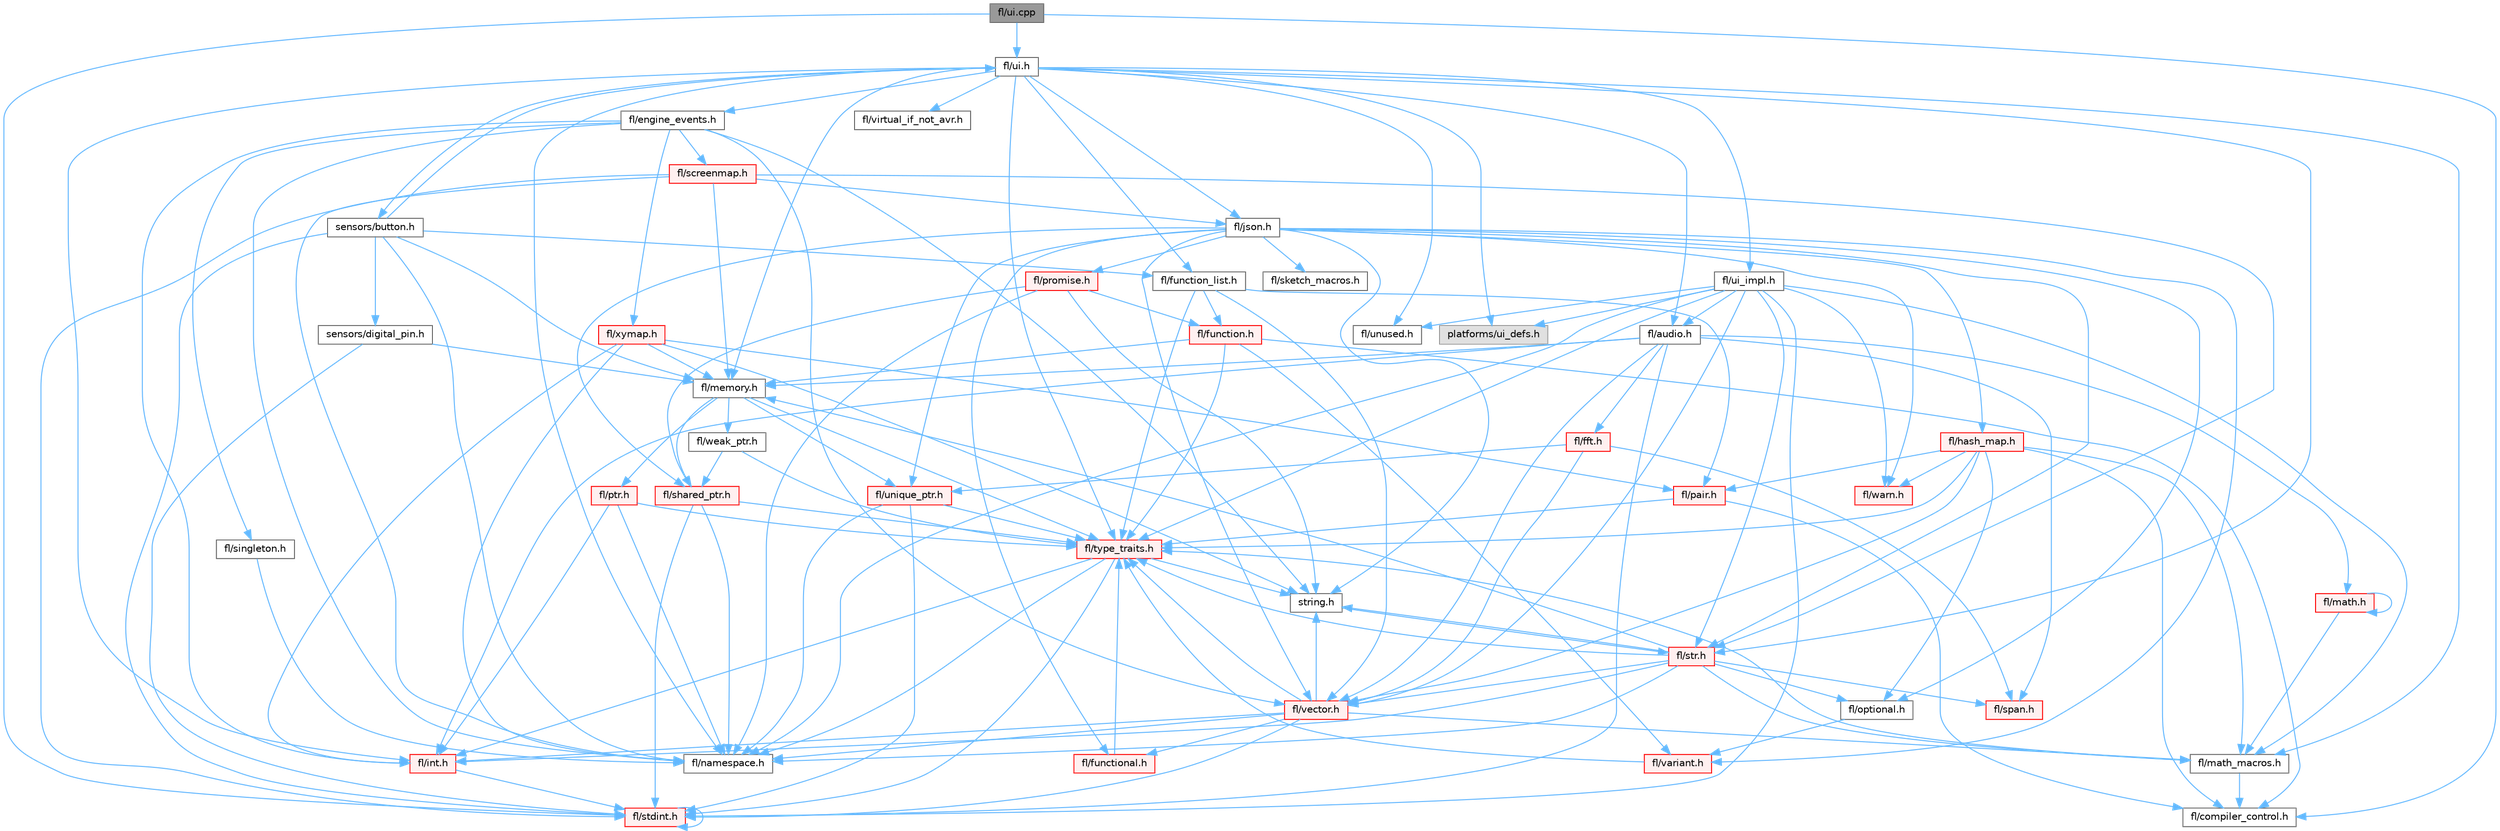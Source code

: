 digraph "fl/ui.cpp"
{
 // INTERACTIVE_SVG=YES
 // LATEX_PDF_SIZE
  bgcolor="transparent";
  edge [fontname=Helvetica,fontsize=10,labelfontname=Helvetica,labelfontsize=10];
  node [fontname=Helvetica,fontsize=10,shape=box,height=0.2,width=0.4];
  Node1 [id="Node000001",label="fl/ui.cpp",height=0.2,width=0.4,color="gray40", fillcolor="grey60", style="filled", fontcolor="black",tooltip=" "];
  Node1 -> Node2 [id="edge1_Node000001_Node000002",color="steelblue1",style="solid",tooltip=" "];
  Node2 [id="Node000002",label="fl/ui.h",height=0.2,width=0.4,color="grey40", fillcolor="white", style="filled",URL="$d9/d3b/ui_8h.html",tooltip=" "];
  Node2 -> Node3 [id="edge2_Node000002_Node000003",color="steelblue1",style="solid",tooltip=" "];
  Node3 [id="Node000003",label="fl/namespace.h",height=0.2,width=0.4,color="grey40", fillcolor="white", style="filled",URL="$df/d2a/namespace_8h.html",tooltip="Implements the FastLED namespace macros."];
  Node2 -> Node4 [id="edge3_Node000002_Node000004",color="steelblue1",style="solid",tooltip=" "];
  Node4 [id="Node000004",label="fl/memory.h",height=0.2,width=0.4,color="grey40", fillcolor="white", style="filled",URL="$dc/d18/memory_8h.html",tooltip=" "];
  Node4 -> Node5 [id="edge4_Node000004_Node000005",color="steelblue1",style="solid",tooltip=" "];
  Node5 [id="Node000005",label="fl/ptr.h",height=0.2,width=0.4,color="red", fillcolor="#FFF0F0", style="filled",URL="$dd/d98/ptr_8h.html",tooltip=" "];
  Node5 -> Node3 [id="edge5_Node000005_Node000003",color="steelblue1",style="solid",tooltip=" "];
  Node5 -> Node8 [id="edge6_Node000005_Node000008",color="steelblue1",style="solid",tooltip=" "];
  Node8 [id="Node000008",label="fl/type_traits.h",height=0.2,width=0.4,color="red", fillcolor="#FFF0F0", style="filled",URL="$df/d63/type__traits_8h.html",tooltip=" "];
  Node8 -> Node9 [id="edge7_Node000008_Node000009",color="steelblue1",style="solid",tooltip=" "];
  Node9 [id="Node000009",label="string.h",height=0.2,width=0.4,color="grey40", fillcolor="white", style="filled",URL="$da/d66/string_8h.html",tooltip=" "];
  Node9 -> Node10 [id="edge8_Node000009_Node000010",color="steelblue1",style="solid",tooltip=" "];
  Node10 [id="Node000010",label="fl/str.h",height=0.2,width=0.4,color="red", fillcolor="#FFF0F0", style="filled",URL="$d1/d93/str_8h.html",tooltip=" "];
  Node10 -> Node11 [id="edge9_Node000010_Node000011",color="steelblue1",style="solid",tooltip=" "];
  Node11 [id="Node000011",label="fl/int.h",height=0.2,width=0.4,color="red", fillcolor="#FFF0F0", style="filled",URL="$d3/d7e/int_8h.html",tooltip=" "];
  Node11 -> Node12 [id="edge10_Node000011_Node000012",color="steelblue1",style="solid",tooltip=" "];
  Node12 [id="Node000012",label="fl/stdint.h",height=0.2,width=0.4,color="red", fillcolor="#FFF0F0", style="filled",URL="$df/dd8/stdint_8h.html",tooltip=" "];
  Node12 -> Node12 [id="edge11_Node000012_Node000012",color="steelblue1",style="solid",tooltip=" "];
  Node10 -> Node9 [id="edge12_Node000010_Node000009",color="steelblue1",style="solid",tooltip=" "];
  Node10 -> Node20 [id="edge13_Node000010_Node000020",color="steelblue1",style="solid",tooltip=" "];
  Node20 [id="Node000020",label="fl/math_macros.h",height=0.2,width=0.4,color="grey40", fillcolor="white", style="filled",URL="$d8/db8/math__macros_8h.html",tooltip=" "];
  Node20 -> Node21 [id="edge14_Node000020_Node000021",color="steelblue1",style="solid",tooltip=" "];
  Node21 [id="Node000021",label="fl/compiler_control.h",height=0.2,width=0.4,color="grey40", fillcolor="white", style="filled",URL="$d4/d54/compiler__control_8h.html",tooltip=" "];
  Node20 -> Node8 [id="edge15_Node000020_Node000008",color="steelblue1",style="solid",tooltip=" "];
  Node10 -> Node3 [id="edge16_Node000010_Node000003",color="steelblue1",style="solid",tooltip=" "];
  Node10 -> Node4 [id="edge17_Node000010_Node000004",color="steelblue1",style="solid",tooltip=" "];
  Node10 -> Node23 [id="edge18_Node000010_Node000023",color="steelblue1",style="solid",tooltip=" "];
  Node23 [id="Node000023",label="fl/optional.h",height=0.2,width=0.4,color="grey40", fillcolor="white", style="filled",URL="$dc/d62/optional_8h.html",tooltip=" "];
  Node23 -> Node24 [id="edge19_Node000023_Node000024",color="steelblue1",style="solid",tooltip=" "];
  Node24 [id="Node000024",label="fl/variant.h",height=0.2,width=0.4,color="red", fillcolor="#FFF0F0", style="filled",URL="$d6/d10/variant_8h.html",tooltip=" "];
  Node24 -> Node8 [id="edge20_Node000024_Node000008",color="steelblue1",style="solid",tooltip=" "];
  Node10 -> Node8 [id="edge21_Node000010_Node000008",color="steelblue1",style="solid",tooltip=" "];
  Node10 -> Node27 [id="edge22_Node000010_Node000027",color="steelblue1",style="solid",tooltip=" "];
  Node27 [id="Node000027",label="fl/vector.h",height=0.2,width=0.4,color="red", fillcolor="#FFF0F0", style="filled",URL="$d6/d68/vector_8h.html",tooltip=" "];
  Node27 -> Node12 [id="edge23_Node000027_Node000012",color="steelblue1",style="solid",tooltip=" "];
  Node27 -> Node11 [id="edge24_Node000027_Node000011",color="steelblue1",style="solid",tooltip=" "];
  Node27 -> Node9 [id="edge25_Node000027_Node000009",color="steelblue1",style="solid",tooltip=" "];
  Node27 -> Node28 [id="edge26_Node000027_Node000028",color="steelblue1",style="solid",tooltip=" "];
  Node28 [id="Node000028",label="fl/functional.h",height=0.2,width=0.4,color="red", fillcolor="#FFF0F0", style="filled",URL="$d8/dea/functional_8h.html",tooltip=" "];
  Node28 -> Node8 [id="edge27_Node000028_Node000008",color="steelblue1",style="solid",tooltip=" "];
  Node27 -> Node20 [id="edge28_Node000027_Node000020",color="steelblue1",style="solid",tooltip=" "];
  Node27 -> Node3 [id="edge29_Node000027_Node000003",color="steelblue1",style="solid",tooltip=" "];
  Node27 -> Node8 [id="edge30_Node000027_Node000008",color="steelblue1",style="solid",tooltip=" "];
  Node10 -> Node40 [id="edge31_Node000010_Node000040",color="steelblue1",style="solid",tooltip=" "];
  Node40 [id="Node000040",label="fl/span.h",height=0.2,width=0.4,color="red", fillcolor="#FFF0F0", style="filled",URL="$d4/d7a/span_8h.html",tooltip=" "];
  Node8 -> Node12 [id="edge32_Node000008_Node000012",color="steelblue1",style="solid",tooltip=" "];
  Node8 -> Node3 [id="edge33_Node000008_Node000003",color="steelblue1",style="solid",tooltip=" "];
  Node8 -> Node11 [id="edge34_Node000008_Node000011",color="steelblue1",style="solid",tooltip=" "];
  Node5 -> Node11 [id="edge35_Node000005_Node000011",color="steelblue1",style="solid",tooltip=" "];
  Node4 -> Node47 [id="edge36_Node000004_Node000047",color="steelblue1",style="solid",tooltip=" "];
  Node47 [id="Node000047",label="fl/shared_ptr.h",height=0.2,width=0.4,color="red", fillcolor="#FFF0F0", style="filled",URL="$df/d6a/shared__ptr_8h.html",tooltip=" "];
  Node47 -> Node3 [id="edge37_Node000047_Node000003",color="steelblue1",style="solid",tooltip=" "];
  Node47 -> Node8 [id="edge38_Node000047_Node000008",color="steelblue1",style="solid",tooltip=" "];
  Node47 -> Node12 [id="edge39_Node000047_Node000012",color="steelblue1",style="solid",tooltip=" "];
  Node4 -> Node50 [id="edge40_Node000004_Node000050",color="steelblue1",style="solid",tooltip=" "];
  Node50 [id="Node000050",label="fl/weak_ptr.h",height=0.2,width=0.4,color="grey40", fillcolor="white", style="filled",URL="$dc/db4/weak__ptr_8h.html",tooltip=" "];
  Node50 -> Node47 [id="edge41_Node000050_Node000047",color="steelblue1",style="solid",tooltip=" "];
  Node50 -> Node8 [id="edge42_Node000050_Node000008",color="steelblue1",style="solid",tooltip=" "];
  Node4 -> Node7 [id="edge43_Node000004_Node000007",color="steelblue1",style="solid",tooltip=" "];
  Node7 [id="Node000007",label="fl/unique_ptr.h",height=0.2,width=0.4,color="red", fillcolor="#FFF0F0", style="filled",URL="$da/d4b/unique__ptr_8h.html",tooltip=" "];
  Node7 -> Node3 [id="edge44_Node000007_Node000003",color="steelblue1",style="solid",tooltip=" "];
  Node7 -> Node8 [id="edge45_Node000007_Node000008",color="steelblue1",style="solid",tooltip=" "];
  Node7 -> Node12 [id="edge46_Node000007_Node000012",color="steelblue1",style="solid",tooltip=" "];
  Node4 -> Node8 [id="edge47_Node000004_Node000008",color="steelblue1",style="solid",tooltip=" "];
  Node2 -> Node51 [id="edge48_Node000002_Node000051",color="steelblue1",style="solid",tooltip=" "];
  Node51 [id="Node000051",label="fl/json.h",height=0.2,width=0.4,color="grey40", fillcolor="white", style="filled",URL="$d7/d91/fl_2json_8h.html",tooltip="FastLED's Elegant JSON Library: fl::Json"];
  Node51 -> Node9 [id="edge49_Node000051_Node000009",color="steelblue1",style="solid",tooltip=" "];
  Node51 -> Node27 [id="edge50_Node000051_Node000027",color="steelblue1",style="solid",tooltip=" "];
  Node51 -> Node52 [id="edge51_Node000051_Node000052",color="steelblue1",style="solid",tooltip=" "];
  Node52 [id="Node000052",label="fl/hash_map.h",height=0.2,width=0.4,color="red", fillcolor="#FFF0F0", style="filled",URL="$d6/d13/hash__map_8h.html",tooltip=" "];
  Node52 -> Node23 [id="edge52_Node000052_Node000023",color="steelblue1",style="solid",tooltip=" "];
  Node52 -> Node56 [id="edge53_Node000052_Node000056",color="steelblue1",style="solid",tooltip=" "];
  Node56 [id="Node000056",label="fl/pair.h",height=0.2,width=0.4,color="red", fillcolor="#FFF0F0", style="filled",URL="$d3/d41/pair_8h.html",tooltip=" "];
  Node56 -> Node21 [id="edge54_Node000056_Node000021",color="steelblue1",style="solid",tooltip=" "];
  Node56 -> Node8 [id="edge55_Node000056_Node000008",color="steelblue1",style="solid",tooltip=" "];
  Node52 -> Node8 [id="edge56_Node000052_Node000008",color="steelblue1",style="solid",tooltip=" "];
  Node52 -> Node27 [id="edge57_Node000052_Node000027",color="steelblue1",style="solid",tooltip=" "];
  Node52 -> Node57 [id="edge58_Node000052_Node000057",color="steelblue1",style="solid",tooltip=" "];
  Node57 [id="Node000057",label="fl/warn.h",height=0.2,width=0.4,color="red", fillcolor="#FFF0F0", style="filled",URL="$de/d77/warn_8h.html",tooltip=" "];
  Node52 -> Node21 [id="edge59_Node000052_Node000021",color="steelblue1",style="solid",tooltip=" "];
  Node52 -> Node20 [id="edge60_Node000052_Node000020",color="steelblue1",style="solid",tooltip=" "];
  Node51 -> Node24 [id="edge61_Node000051_Node000024",color="steelblue1",style="solid",tooltip=" "];
  Node51 -> Node23 [id="edge62_Node000051_Node000023",color="steelblue1",style="solid",tooltip=" "];
  Node51 -> Node7 [id="edge63_Node000051_Node000007",color="steelblue1",style="solid",tooltip=" "];
  Node51 -> Node47 [id="edge64_Node000051_Node000047",color="steelblue1",style="solid",tooltip=" "];
  Node51 -> Node28 [id="edge65_Node000051_Node000028",color="steelblue1",style="solid",tooltip=" "];
  Node51 -> Node10 [id="edge66_Node000051_Node000010",color="steelblue1",style="solid",tooltip=" "];
  Node51 -> Node69 [id="edge67_Node000051_Node000069",color="steelblue1",style="solid",tooltip=" "];
  Node69 [id="Node000069",label="fl/promise.h",height=0.2,width=0.4,color="red", fillcolor="#FFF0F0", style="filled",URL="$d6/d17/promise_8h.html",tooltip="Promise-based fluent API for FastLED - standalone async primitives."];
  Node69 -> Node3 [id="edge68_Node000069_Node000003",color="steelblue1",style="solid",tooltip=" "];
  Node69 -> Node70 [id="edge69_Node000069_Node000070",color="steelblue1",style="solid",tooltip=" "];
  Node70 [id="Node000070",label="fl/function.h",height=0.2,width=0.4,color="red", fillcolor="#FFF0F0", style="filled",URL="$dd/d67/function_8h.html",tooltip=" "];
  Node70 -> Node4 [id="edge70_Node000070_Node000004",color="steelblue1",style="solid",tooltip=" "];
  Node70 -> Node8 [id="edge71_Node000070_Node000008",color="steelblue1",style="solid",tooltip=" "];
  Node70 -> Node21 [id="edge72_Node000070_Node000021",color="steelblue1",style="solid",tooltip=" "];
  Node70 -> Node24 [id="edge73_Node000070_Node000024",color="steelblue1",style="solid",tooltip=" "];
  Node69 -> Node9 [id="edge74_Node000069_Node000009",color="steelblue1",style="solid",tooltip=" "];
  Node69 -> Node47 [id="edge75_Node000069_Node000047",color="steelblue1",style="solid",tooltip=" "];
  Node51 -> Node57 [id="edge76_Node000051_Node000057",color="steelblue1",style="solid",tooltip=" "];
  Node51 -> Node68 [id="edge77_Node000051_Node000068",color="steelblue1",style="solid",tooltip=" "];
  Node68 [id="Node000068",label="fl/sketch_macros.h",height=0.2,width=0.4,color="grey40", fillcolor="white", style="filled",URL="$d1/dbc/sketch__macros_8h.html",tooltip=" "];
  Node2 -> Node10 [id="edge78_Node000002_Node000010",color="steelblue1",style="solid",tooltip=" "];
  Node2 -> Node11 [id="edge79_Node000002_Node000011",color="steelblue1",style="solid",tooltip=" "];
  Node2 -> Node71 [id="edge80_Node000002_Node000071",color="steelblue1",style="solid",tooltip=" "];
  Node71 [id="Node000071",label="fl/audio.h",height=0.2,width=0.4,color="grey40", fillcolor="white", style="filled",URL="$da/d09/audio_8h.html",tooltip=" "];
  Node71 -> Node72 [id="edge81_Node000071_Node000072",color="steelblue1",style="solid",tooltip=" "];
  Node72 [id="Node000072",label="fl/fft.h",height=0.2,width=0.4,color="red", fillcolor="#FFF0F0", style="filled",URL="$d7/d76/fft_8h.html",tooltip=" "];
  Node72 -> Node7 [id="edge82_Node000072_Node000007",color="steelblue1",style="solid",tooltip=" "];
  Node72 -> Node40 [id="edge83_Node000072_Node000040",color="steelblue1",style="solid",tooltip=" "];
  Node72 -> Node27 [id="edge84_Node000072_Node000027",color="steelblue1",style="solid",tooltip=" "];
  Node71 -> Node16 [id="edge85_Node000071_Node000016",color="steelblue1",style="solid",tooltip=" "];
  Node16 [id="Node000016",label="fl/math.h",height=0.2,width=0.4,color="red", fillcolor="#FFF0F0", style="filled",URL="$df/db1/math_8h.html",tooltip=" "];
  Node16 -> Node16 [id="edge86_Node000016_Node000016",color="steelblue1",style="solid",tooltip=" "];
  Node16 -> Node20 [id="edge87_Node000016_Node000020",color="steelblue1",style="solid",tooltip=" "];
  Node71 -> Node4 [id="edge88_Node000071_Node000004",color="steelblue1",style="solid",tooltip=" "];
  Node71 -> Node40 [id="edge89_Node000071_Node000040",color="steelblue1",style="solid",tooltip=" "];
  Node71 -> Node27 [id="edge90_Node000071_Node000027",color="steelblue1",style="solid",tooltip=" "];
  Node71 -> Node11 [id="edge91_Node000071_Node000011",color="steelblue1",style="solid",tooltip=" "];
  Node71 -> Node12 [id="edge92_Node000071_Node000012",color="steelblue1",style="solid",tooltip=" "];
  Node2 -> Node73 [id="edge93_Node000002_Node000073",color="steelblue1",style="solid",tooltip=" "];
  Node73 [id="Node000073",label="fl/engine_events.h",height=0.2,width=0.4,color="grey40", fillcolor="white", style="filled",URL="$db/dc0/engine__events_8h.html",tooltip=" "];
  Node73 -> Node3 [id="edge94_Node000073_Node000003",color="steelblue1",style="solid",tooltip=" "];
  Node73 -> Node74 [id="edge95_Node000073_Node000074",color="steelblue1",style="solid",tooltip=" "];
  Node74 [id="Node000074",label="fl/screenmap.h",height=0.2,width=0.4,color="red", fillcolor="#FFF0F0", style="filled",URL="$d7/d97/screenmap_8h.html",tooltip=" "];
  Node74 -> Node12 [id="edge96_Node000074_Node000012",color="steelblue1",style="solid",tooltip=" "];
  Node74 -> Node4 [id="edge97_Node000074_Node000004",color="steelblue1",style="solid",tooltip=" "];
  Node74 -> Node3 [id="edge98_Node000074_Node000003",color="steelblue1",style="solid",tooltip=" "];
  Node74 -> Node10 [id="edge99_Node000074_Node000010",color="steelblue1",style="solid",tooltip=" "];
  Node74 -> Node51 [id="edge100_Node000074_Node000051",color="steelblue1",style="solid",tooltip=" "];
  Node73 -> Node83 [id="edge101_Node000073_Node000083",color="steelblue1",style="solid",tooltip=" "];
  Node83 [id="Node000083",label="fl/singleton.h",height=0.2,width=0.4,color="grey40", fillcolor="white", style="filled",URL="$d4/d0b/singleton_8h.html",tooltip=" "];
  Node83 -> Node3 [id="edge102_Node000083_Node000003",color="steelblue1",style="solid",tooltip=" "];
  Node73 -> Node27 [id="edge103_Node000073_Node000027",color="steelblue1",style="solid",tooltip=" "];
  Node73 -> Node84 [id="edge104_Node000073_Node000084",color="steelblue1",style="solid",tooltip=" "];
  Node84 [id="Node000084",label="fl/xymap.h",height=0.2,width=0.4,color="red", fillcolor="#FFF0F0", style="filled",URL="$da/d61/xymap_8h.html",tooltip=" "];
  Node84 -> Node11 [id="edge105_Node000084_Node000011",color="steelblue1",style="solid",tooltip=" "];
  Node84 -> Node3 [id="edge106_Node000084_Node000003",color="steelblue1",style="solid",tooltip=" "];
  Node84 -> Node56 [id="edge107_Node000084_Node000056",color="steelblue1",style="solid",tooltip=" "];
  Node84 -> Node9 [id="edge108_Node000084_Node000009",color="steelblue1",style="solid",tooltip=" "];
  Node84 -> Node4 [id="edge109_Node000084_Node000004",color="steelblue1",style="solid",tooltip=" "];
  Node73 -> Node9 [id="edge110_Node000073_Node000009",color="steelblue1",style="solid",tooltip=" "];
  Node73 -> Node11 [id="edge111_Node000073_Node000011",color="steelblue1",style="solid",tooltip=" "];
  Node2 -> Node86 [id="edge112_Node000002_Node000086",color="steelblue1",style="solid",tooltip=" "];
  Node86 [id="Node000086",label="fl/function_list.h",height=0.2,width=0.4,color="grey40", fillcolor="white", style="filled",URL="$d0/d64/function__list_8h.html",tooltip=" "];
  Node86 -> Node70 [id="edge113_Node000086_Node000070",color="steelblue1",style="solid",tooltip=" "];
  Node86 -> Node56 [id="edge114_Node000086_Node000056",color="steelblue1",style="solid",tooltip=" "];
  Node86 -> Node27 [id="edge115_Node000086_Node000027",color="steelblue1",style="solid",tooltip=" "];
  Node86 -> Node8 [id="edge116_Node000086_Node000008",color="steelblue1",style="solid",tooltip=" "];
  Node2 -> Node20 [id="edge117_Node000002_Node000020",color="steelblue1",style="solid",tooltip=" "];
  Node2 -> Node8 [id="edge118_Node000002_Node000008",color="steelblue1",style="solid",tooltip=" "];
  Node2 -> Node87 [id="edge119_Node000002_Node000087",color="steelblue1",style="solid",tooltip=" "];
  Node87 [id="Node000087",label="fl/ui_impl.h",height=0.2,width=0.4,color="grey40", fillcolor="white", style="filled",URL="$d6/dc0/ui__impl_8h.html",tooltip=" "];
  Node87 -> Node12 [id="edge120_Node000087_Node000012",color="steelblue1",style="solid",tooltip=" "];
  Node87 -> Node71 [id="edge121_Node000087_Node000071",color="steelblue1",style="solid",tooltip=" "];
  Node87 -> Node20 [id="edge122_Node000087_Node000020",color="steelblue1",style="solid",tooltip=" "];
  Node87 -> Node3 [id="edge123_Node000087_Node000003",color="steelblue1",style="solid",tooltip=" "];
  Node87 -> Node10 [id="edge124_Node000087_Node000010",color="steelblue1",style="solid",tooltip=" "];
  Node87 -> Node8 [id="edge125_Node000087_Node000008",color="steelblue1",style="solid",tooltip=" "];
  Node87 -> Node36 [id="edge126_Node000087_Node000036",color="steelblue1",style="solid",tooltip=" "];
  Node36 [id="Node000036",label="fl/unused.h",height=0.2,width=0.4,color="grey40", fillcolor="white", style="filled",URL="$d8/d4b/unused_8h.html",tooltip=" "];
  Node87 -> Node27 [id="edge127_Node000087_Node000027",color="steelblue1",style="solid",tooltip=" "];
  Node87 -> Node57 [id="edge128_Node000087_Node000057",color="steelblue1",style="solid",tooltip=" "];
  Node87 -> Node88 [id="edge129_Node000087_Node000088",color="steelblue1",style="solid",tooltip=" "];
  Node88 [id="Node000088",label="platforms/ui_defs.h",height=0.2,width=0.4,color="grey60", fillcolor="#E0E0E0", style="filled",tooltip=" "];
  Node2 -> Node36 [id="edge130_Node000002_Node000036",color="steelblue1",style="solid",tooltip=" "];
  Node2 -> Node88 [id="edge131_Node000002_Node000088",color="steelblue1",style="solid",tooltip=" "];
  Node2 -> Node89 [id="edge132_Node000002_Node000089",color="steelblue1",style="solid",tooltip=" "];
  Node89 [id="Node000089",label="sensors/button.h",height=0.2,width=0.4,color="grey40", fillcolor="white", style="filled",URL="$d7/d0e/button_8h.html",tooltip=" "];
  Node89 -> Node12 [id="edge133_Node000089_Node000012",color="steelblue1",style="solid",tooltip=" "];
  Node89 -> Node86 [id="edge134_Node000089_Node000086",color="steelblue1",style="solid",tooltip=" "];
  Node89 -> Node3 [id="edge135_Node000089_Node000003",color="steelblue1",style="solid",tooltip=" "];
  Node89 -> Node4 [id="edge136_Node000089_Node000004",color="steelblue1",style="solid",tooltip=" "];
  Node89 -> Node2 [id="edge137_Node000089_Node000002",color="steelblue1",style="solid",tooltip=" "];
  Node89 -> Node90 [id="edge138_Node000089_Node000090",color="steelblue1",style="solid",tooltip=" "];
  Node90 [id="Node000090",label="sensors/digital_pin.h",height=0.2,width=0.4,color="grey40", fillcolor="white", style="filled",URL="$dd/d83/digital__pin_8h.html",tooltip=" "];
  Node90 -> Node12 [id="edge139_Node000090_Node000012",color="steelblue1",style="solid",tooltip=" "];
  Node90 -> Node4 [id="edge140_Node000090_Node000004",color="steelblue1",style="solid",tooltip=" "];
  Node2 -> Node91 [id="edge141_Node000002_Node000091",color="steelblue1",style="solid",tooltip=" "];
  Node91 [id="Node000091",label="fl/virtual_if_not_avr.h",height=0.2,width=0.4,color="grey40", fillcolor="white", style="filled",URL="$da/ddb/virtual__if__not__avr_8h.html",tooltip=" "];
  Node1 -> Node12 [id="edge142_Node000001_Node000012",color="steelblue1",style="solid",tooltip=" "];
  Node1 -> Node21 [id="edge143_Node000001_Node000021",color="steelblue1",style="solid",tooltip=" "];
}
